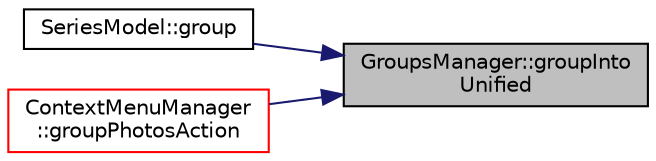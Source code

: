 digraph "GroupsManager::groupIntoUnified"
{
 // LATEX_PDF_SIZE
  edge [fontname="Helvetica",fontsize="10",labelfontname="Helvetica",labelfontsize="10"];
  node [fontname="Helvetica",fontsize="10",shape=record];
  rankdir="RL";
  Node1 [label="GroupsManager::groupInto\lUnified",height=0.2,width=0.4,color="black", fillcolor="grey75", style="filled", fontcolor="black",tooltip=" "];
  Node1 -> Node2 [dir="back",color="midnightblue",fontsize="10",style="solid",fontname="Helvetica"];
  Node2 [label="SeriesModel::group",height=0.2,width=0.4,color="black", fillcolor="white", style="filled",URL="$class_series_model.html#aa06508e5d71a9c1a1dca071ed88ed956",tooltip=" "];
  Node1 -> Node3 [dir="back",color="midnightblue",fontsize="10",style="solid",fontname="Helvetica"];
  Node3 [label="ContextMenuManager\l::groupPhotosAction",height=0.2,width=0.4,color="red", fillcolor="white", style="filled",URL="$class_context_menu_manager.html#aff00d39bef03fe6d1651dc2f950b0299",tooltip=" "];
}
